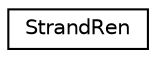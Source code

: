 digraph G
{
  edge [fontname="Helvetica",fontsize="10",labelfontname="Helvetica",labelfontsize="10"];
  node [fontname="Helvetica",fontsize="10",shape=record];
  rankdir=LR;
  Node1 [label="StrandRen",height=0.2,width=0.4,color="black", fillcolor="white", style="filled",URL="$d4/db8/structStrandRen.html"];
}
